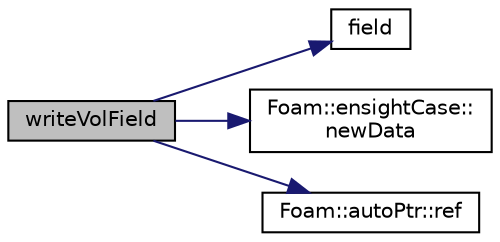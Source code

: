 digraph "writeVolField"
{
  bgcolor="transparent";
  edge [fontname="Helvetica",fontsize="10",labelfontname="Helvetica",labelfontsize="10"];
  node [fontname="Helvetica",fontsize="10",shape=record];
  rankdir="LR";
  Node1 [label="writeVolField",height=0.2,width=0.4,color="black", fillcolor="grey75", style="filled" fontcolor="black"];
  Node1 -> Node2 [color="midnightblue",fontsize="10",style="solid",fontname="Helvetica"];
  Node2 [label="field",height=0.2,width=0.4,color="black",URL="$combustion_2reactingFoam_2setRDeltaT_8H.html#a9698eee39c0e58c7c0df6fe1a4cc3168"];
  Node1 -> Node3 [color="midnightblue",fontsize="10",style="solid",fontname="Helvetica"];
  Node3 [label="Foam::ensightCase::\lnewData",height=0.2,width=0.4,color="black",URL="$classFoam_1_1ensightCase.html#af197d6fac3758a972430b9d5ca6c9eca",tooltip="Open stream for new data file (on master), with current index. "];
  Node1 -> Node4 [color="midnightblue",fontsize="10",style="solid",fontname="Helvetica"];
  Node4 [label="Foam::autoPtr::ref",height=0.2,width=0.4,color="black",URL="$classFoam_1_1autoPtr.html#a355da090b61b5b48e7435dec5942b7e9",tooltip="Return reference to the managed object without nullptr checking. "];
}
